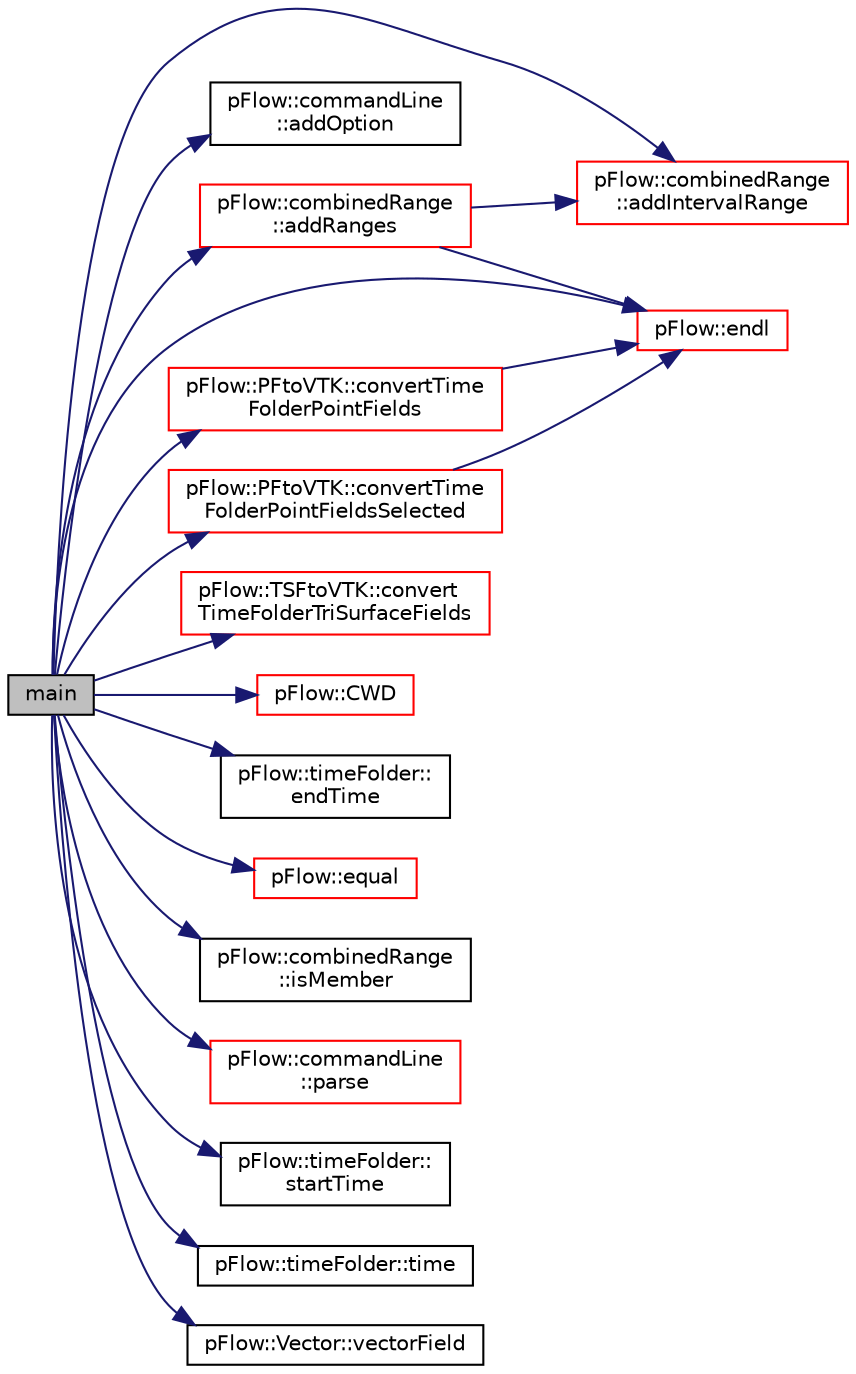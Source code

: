 digraph "main"
{
 // LATEX_PDF_SIZE
  edge [fontname="Helvetica",fontsize="10",labelfontname="Helvetica",labelfontsize="10"];
  node [fontname="Helvetica",fontsize="10",shape=record];
  rankdir="LR";
  Node1 [label="main",height=0.2,width=0.4,color="black", fillcolor="grey75", style="filled", fontcolor="black",tooltip=" "];
  Node1 -> Node2 [color="midnightblue",fontsize="10",style="solid",fontname="Helvetica"];
  Node2 [label="pFlow::combinedRange\l::addIntervalRange",height=0.2,width=0.4,color="red", fillcolor="white", style="filled",URL="$classpFlow_1_1combinedRange.html#a59ec953d3d9b171d79c9f11b16f9c26d",tooltip=" "];
  Node1 -> Node7 [color="midnightblue",fontsize="10",style="solid",fontname="Helvetica"];
  Node7 [label="pFlow::commandLine\l::addOption",height=0.2,width=0.4,color="black", fillcolor="white", style="filled",URL="$classpFlow_1_1commandLine.html#ae309d1cad7a1c3502e8d112f76373816",tooltip=" "];
  Node1 -> Node8 [color="midnightblue",fontsize="10",style="solid",fontname="Helvetica"];
  Node8 [label="pFlow::combinedRange\l::addRanges",height=0.2,width=0.4,color="red", fillcolor="white", style="filled",URL="$classpFlow_1_1combinedRange.html#adbbd1401a0edfb24f13accc47e8c85b9",tooltip=" "];
  Node8 -> Node2 [color="midnightblue",fontsize="10",style="solid",fontname="Helvetica"];
  Node8 -> Node12 [color="midnightblue",fontsize="10",style="solid",fontname="Helvetica"];
  Node12 [label="pFlow::endl",height=0.2,width=0.4,color="red", fillcolor="white", style="filled",URL="$namespacepFlow.html#aba8f0c455a3fdb4b05ad33a25b13b189",tooltip="Add newline and flush stream."];
  Node1 -> Node14 [color="midnightblue",fontsize="10",style="solid",fontname="Helvetica"];
  Node14 [label="pFlow::PFtoVTK::convertTime\lFolderPointFields",height=0.2,width=0.4,color="red", fillcolor="white", style="filled",URL="$namespacepFlow_1_1PFtoVTK.html#ae2070895c92a60735eedfd09e0275678",tooltip=" "];
  Node14 -> Node12 [color="midnightblue",fontsize="10",style="solid",fontname="Helvetica"];
  Node1 -> Node38 [color="midnightblue",fontsize="10",style="solid",fontname="Helvetica"];
  Node38 [label="pFlow::PFtoVTK::convertTime\lFolderPointFieldsSelected",height=0.2,width=0.4,color="red", fillcolor="white", style="filled",URL="$namespacepFlow_1_1PFtoVTK.html#a9c61ea6aa5f8ad3c240cc00666ce9d58",tooltip=" "];
  Node38 -> Node12 [color="midnightblue",fontsize="10",style="solid",fontname="Helvetica"];
  Node1 -> Node39 [color="midnightblue",fontsize="10",style="solid",fontname="Helvetica"];
  Node39 [label="pFlow::TSFtoVTK::convert\lTimeFolderTriSurfaceFields",height=0.2,width=0.4,color="red", fillcolor="white", style="filled",URL="$namespacepFlow_1_1TSFtoVTK.html#aec047e6957f6cccc4def46ee9812cc42",tooltip=" "];
  Node1 -> Node61 [color="midnightblue",fontsize="10",style="solid",fontname="Helvetica"];
  Node61 [label="pFlow::CWD",height=0.2,width=0.4,color="red", fillcolor="white", style="filled",URL="$namespacepFlow.html#a869d7b21ba981c374dcf8542f4ce2144",tooltip="Free function to reture current working directory."];
  Node1 -> Node12 [color="midnightblue",fontsize="10",style="solid",fontname="Helvetica"];
  Node1 -> Node64 [color="midnightblue",fontsize="10",style="solid",fontname="Helvetica"];
  Node64 [label="pFlow::timeFolder::\lendTime",height=0.2,width=0.4,color="black", fillcolor="white", style="filled",URL="$classpFlow_1_1timeFolder.html#a2aafefc5248e595246d11de0587524f3",tooltip=" "];
  Node1 -> Node65 [color="midnightblue",fontsize="10",style="solid",fontname="Helvetica"];
  Node65 [label="pFlow::equal",height=0.2,width=0.4,color="red", fillcolor="white", style="filled",URL="$namespacepFlow.html#ac51b1f978c0296b63a19e0033906c25c",tooltip=" "];
  Node1 -> Node68 [color="midnightblue",fontsize="10",style="solid",fontname="Helvetica"];
  Node68 [label="pFlow::combinedRange\l::isMember",height=0.2,width=0.4,color="black", fillcolor="white", style="filled",URL="$classpFlow_1_1combinedRange.html#a5a3c06690014c015f02ad827514b8954",tooltip=" "];
  Node1 -> Node69 [color="midnightblue",fontsize="10",style="solid",fontname="Helvetica"];
  Node69 [label="pFlow::commandLine\l::parse",height=0.2,width=0.4,color="red", fillcolor="white", style="filled",URL="$classpFlow_1_1commandLine.html#af199716992f3f8bb51c89ddcca847062",tooltip=" "];
  Node1 -> Node70 [color="midnightblue",fontsize="10",style="solid",fontname="Helvetica"];
  Node70 [label="pFlow::timeFolder::\lstartTime",height=0.2,width=0.4,color="black", fillcolor="white", style="filled",URL="$classpFlow_1_1timeFolder.html#aaff3f438097803be5fef5cd29cd8985d",tooltip=" "];
  Node1 -> Node71 [color="midnightblue",fontsize="10",style="solid",fontname="Helvetica"];
  Node71 [label="pFlow::timeFolder::time",height=0.2,width=0.4,color="black", fillcolor="white", style="filled",URL="$classpFlow_1_1timeFolder.html#a6fc92e0e88a1173babd33b596d8708b3",tooltip=" "];
  Node1 -> Node72 [color="midnightblue",fontsize="10",style="solid",fontname="Helvetica"];
  Node72 [label="pFlow::Vector::vectorField",height=0.2,width=0.4,color="black", fillcolor="white", style="filled",URL="$classpFlow_1_1Vector.html#a7bf66e1fb0c930579f03e69eb94376c5",tooltip=" "];
}
